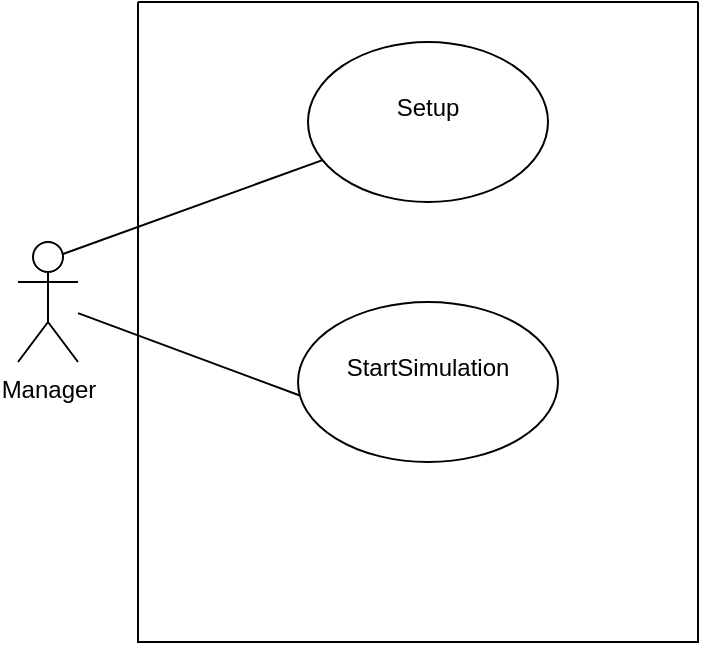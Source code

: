 <mxfile version="26.0.16">
  <diagram name="Page-1" id="rOl2rywx-bk8JXCXyYNe">
    <mxGraphModel dx="1434" dy="844" grid="1" gridSize="10" guides="1" tooltips="1" connect="1" arrows="1" fold="1" page="1" pageScale="1" pageWidth="850" pageHeight="1100" math="0" shadow="0">
      <root>
        <mxCell id="0" />
        <mxCell id="1" parent="0" />
        <mxCell id="bMWK1DxQs8T2cVTxhKww-9" value="Manager&lt;div&gt;&lt;br&gt;&lt;/div&gt;" style="shape=umlActor;verticalLabelPosition=bottom;verticalAlign=top;html=1;outlineConnect=0;" parent="1" vertex="1">
          <mxGeometry x="70" y="320" width="30" height="60" as="geometry" />
        </mxCell>
        <mxCell id="bMWK1DxQs8T2cVTxhKww-13" value="" style="endArrow=none;html=1;rounded=0;entryX=0.033;entryY=0.6;entryDx=0;entryDy=0;entryPerimeter=0;" parent="1" source="bMWK1DxQs8T2cVTxhKww-9" target="bMWK1DxQs8T2cVTxhKww-12" edge="1">
          <mxGeometry width="50" height="50" relative="1" as="geometry">
            <mxPoint x="180" y="325" as="sourcePoint" />
            <mxPoint x="230" y="275" as="targetPoint" />
          </mxGeometry>
        </mxCell>
        <mxCell id="2nvIaXO1900ybHL6ZtoM-20" value="" style="swimlane;startSize=0;" parent="1" vertex="1">
          <mxGeometry x="130" y="200" width="280" height="320" as="geometry" />
        </mxCell>
        <mxCell id="bMWK1DxQs8T2cVTxhKww-12" value="&lt;div&gt;StartSimulation&lt;/div&gt;&lt;div&gt;&lt;br&gt;&lt;/div&gt;" style="ellipse;whiteSpace=wrap;html=1;" parent="2nvIaXO1900ybHL6ZtoM-20" vertex="1">
          <mxGeometry x="80" y="150" width="130" height="80" as="geometry" />
        </mxCell>
        <mxCell id="RJOKwxisfr-_N-i2LvxU-1" value="Setup&lt;div&gt;&lt;br&gt;&lt;/div&gt;" style="ellipse;whiteSpace=wrap;html=1;" vertex="1" parent="2nvIaXO1900ybHL6ZtoM-20">
          <mxGeometry x="85" y="20" width="120" height="80" as="geometry" />
        </mxCell>
        <mxCell id="RJOKwxisfr-_N-i2LvxU-2" value="" style="endArrow=none;html=1;rounded=0;exitX=0.75;exitY=0.1;exitDx=0;exitDy=0;exitPerimeter=0;" edge="1" parent="1" source="bMWK1DxQs8T2cVTxhKww-9" target="RJOKwxisfr-_N-i2LvxU-1">
          <mxGeometry width="50" height="50" relative="1" as="geometry">
            <mxPoint x="80" y="300" as="sourcePoint" />
            <mxPoint x="130" y="250" as="targetPoint" />
          </mxGeometry>
        </mxCell>
      </root>
    </mxGraphModel>
  </diagram>
</mxfile>
